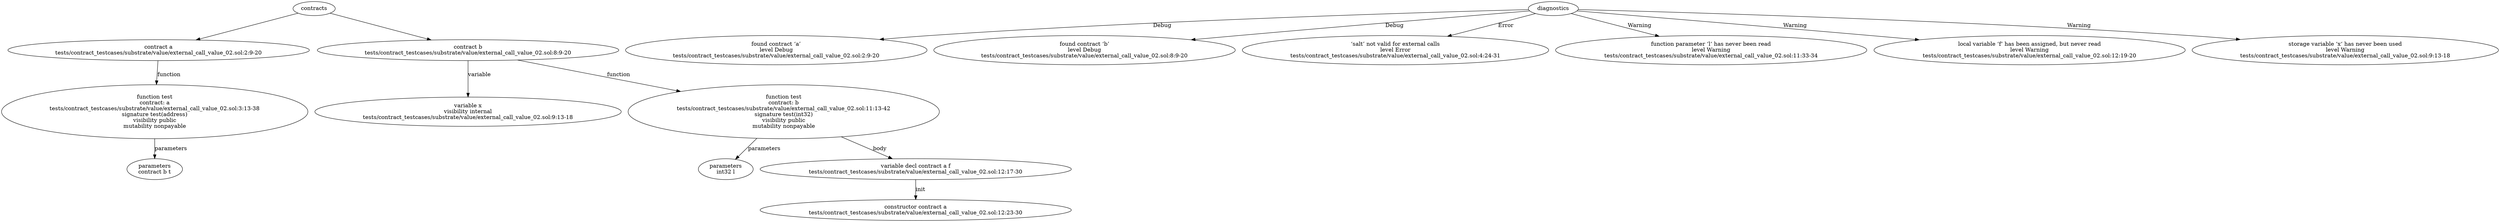 strict digraph "tests/contract_testcases/substrate/value/external_call_value_02.sol" {
	contract [label="contract a\ntests/contract_testcases/substrate/value/external_call_value_02.sol:2:9-20"]
	test [label="function test\ncontract: a\ntests/contract_testcases/substrate/value/external_call_value_02.sol:3:13-38\nsignature test(address)\nvisibility public\nmutability nonpayable"]
	parameters [label="parameters\ncontract b t"]
	contract_4 [label="contract b\ntests/contract_testcases/substrate/value/external_call_value_02.sol:8:9-20"]
	var [label="variable x\nvisibility internal\ntests/contract_testcases/substrate/value/external_call_value_02.sol:9:13-18"]
	test_6 [label="function test\ncontract: b\ntests/contract_testcases/substrate/value/external_call_value_02.sol:11:13-42\nsignature test(int32)\nvisibility public\nmutability nonpayable"]
	parameters_7 [label="parameters\nint32 l"]
	var_decl [label="variable decl contract a f\ntests/contract_testcases/substrate/value/external_call_value_02.sol:12:17-30"]
	constructor [label="constructor contract a\ntests/contract_testcases/substrate/value/external_call_value_02.sol:12:23-30"]
	diagnostic [label="found contract ‘a’\nlevel Debug\ntests/contract_testcases/substrate/value/external_call_value_02.sol:2:9-20"]
	diagnostic_12 [label="found contract ‘b’\nlevel Debug\ntests/contract_testcases/substrate/value/external_call_value_02.sol:8:9-20"]
	diagnostic_13 [label="‘salt’ not valid for external calls\nlevel Error\ntests/contract_testcases/substrate/value/external_call_value_02.sol:4:24-31"]
	diagnostic_14 [label="function parameter ‘l‘ has never been read\nlevel Warning\ntests/contract_testcases/substrate/value/external_call_value_02.sol:11:33-34"]
	diagnostic_15 [label="local variable ‘f‘ has been assigned, but never read\nlevel Warning\ntests/contract_testcases/substrate/value/external_call_value_02.sol:12:19-20"]
	diagnostic_16 [label="storage variable ‘x‘ has never been used\nlevel Warning\ntests/contract_testcases/substrate/value/external_call_value_02.sol:9:13-18"]
	contracts -> contract
	contract -> test [label="function"]
	test -> parameters [label="parameters"]
	contracts -> contract_4
	contract_4 -> var [label="variable"]
	contract_4 -> test_6 [label="function"]
	test_6 -> parameters_7 [label="parameters"]
	test_6 -> var_decl [label="body"]
	var_decl -> constructor [label="init"]
	diagnostics -> diagnostic [label="Debug"]
	diagnostics -> diagnostic_12 [label="Debug"]
	diagnostics -> diagnostic_13 [label="Error"]
	diagnostics -> diagnostic_14 [label="Warning"]
	diagnostics -> diagnostic_15 [label="Warning"]
	diagnostics -> diagnostic_16 [label="Warning"]
}
